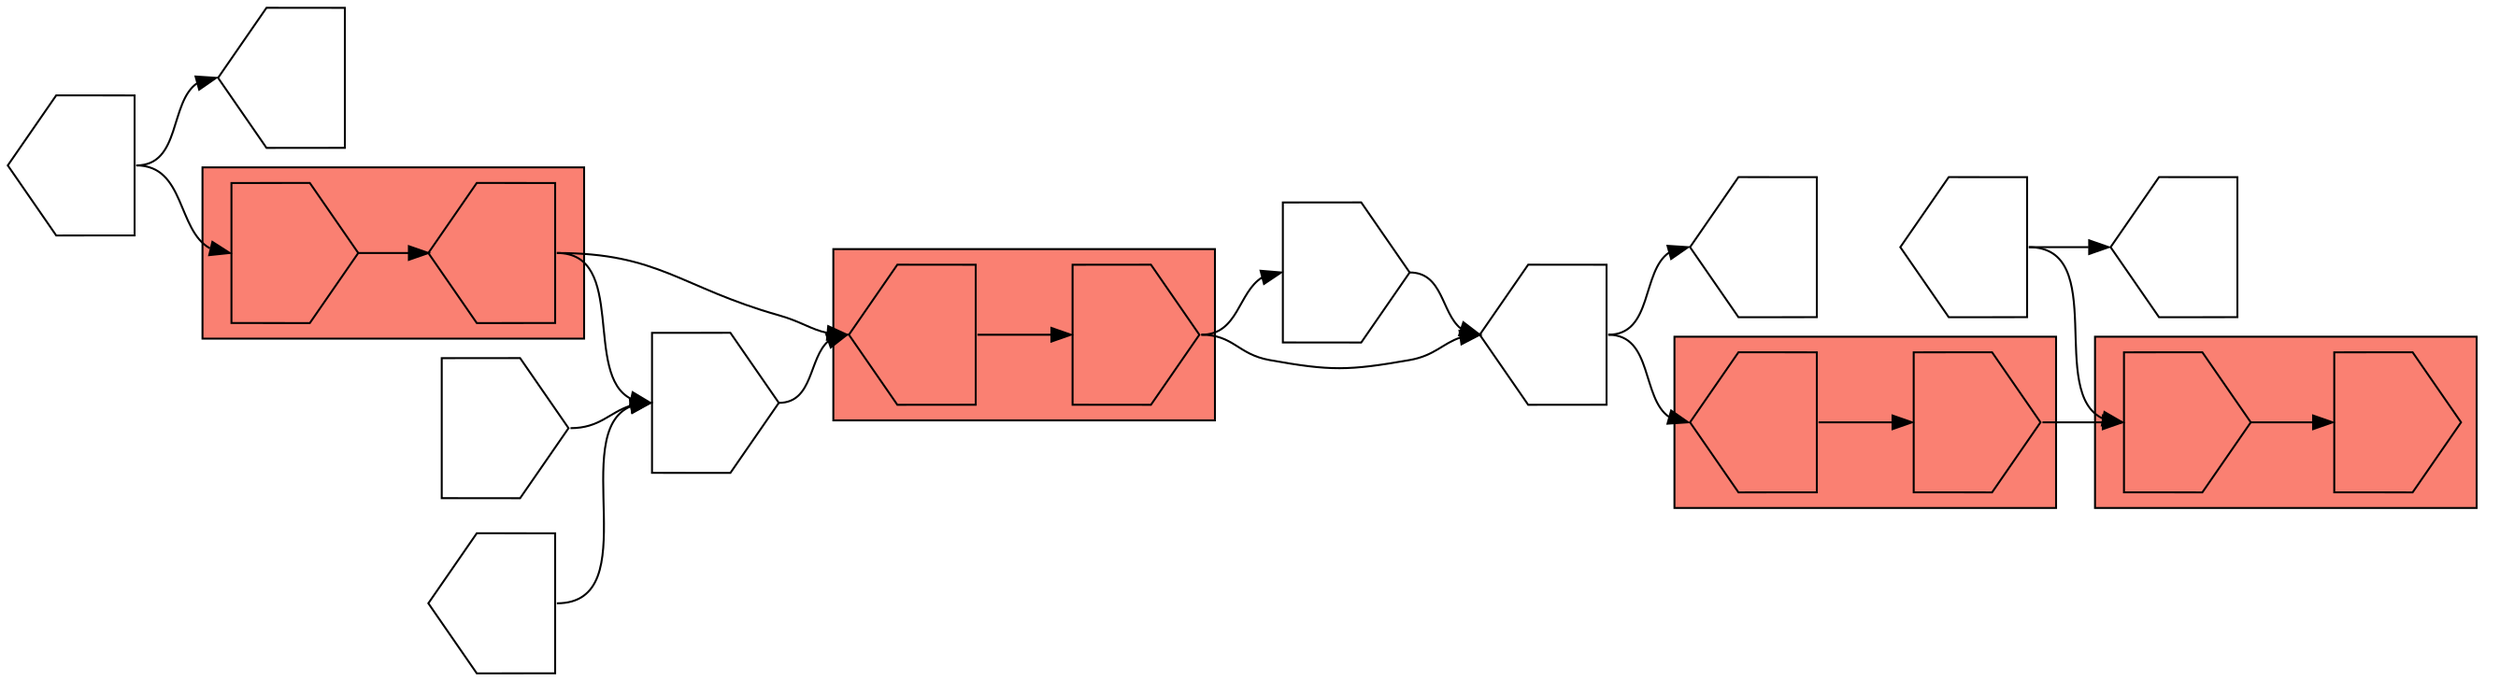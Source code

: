 digraph asm {
	rotate=90;
	edge [headport=n,tailport=s];
subgraph cluster_C13586_4575 {
	13586 [label="",height=1,width=1,shape=invhouse];
	4575 [label="",height=1,width=1,shape=invhouse];
	style=filled;
	fillcolor=salmon;
}
subgraph cluster_C20981_11807 {
	20981 [label="",height=1,width=1,shape=house];
	11807 [label="",height=1,width=1,shape=invhouse];
	style=filled;
	fillcolor=salmon;
}
subgraph cluster_C11955_8564 {
	11955 [label="",height=1,width=1,shape=house];
	8564 [label="",height=1,width=1,shape=invhouse];
	style=filled;
	fillcolor=salmon;
}
subgraph cluster_C3934_19953 {
	3934 [label="",height=1,width=1,shape=invhouse];
	19953 [label="",height=1,width=1,shape=house];
	style=filled;
	fillcolor=salmon;
}
	8952 [label="",height=1,width=1,shape=house];
	20606 [label="",height=1,width=1,shape=house];
	19362 [label="",height=1,width=1,shape=house];
	438 [label="",height=1,width=1,shape=house];
	9597 [label="",height=1,width=1,shape=invhouse];
	21458 [label="",height=1,width=1,shape=invhouse];
	273 [label="",height=1,width=1,shape=house];
	19482 [label="",height=1,width=1,shape=invhouse];
	19067 [label="",height=1,width=1,shape=house];
	19135 [label="",height=1,width=1,shape=house];
	13586 -> 4575
	8952 -> 13586
	8952 -> 20606
	11807 -> 13586
	20981 -> 11807
	19362 -> 438
	19362 -> 20981
	8564 -> 9597
	8564 -> 19362
	9597 -> 19362
	11955 -> 8564
	19953 -> 11955
	19953 -> 21458
	21458 -> 11955
	273 -> 21458
	19482 -> 21458
	3934 -> 19953
	19067 -> 3934
	19067 -> 19135
}